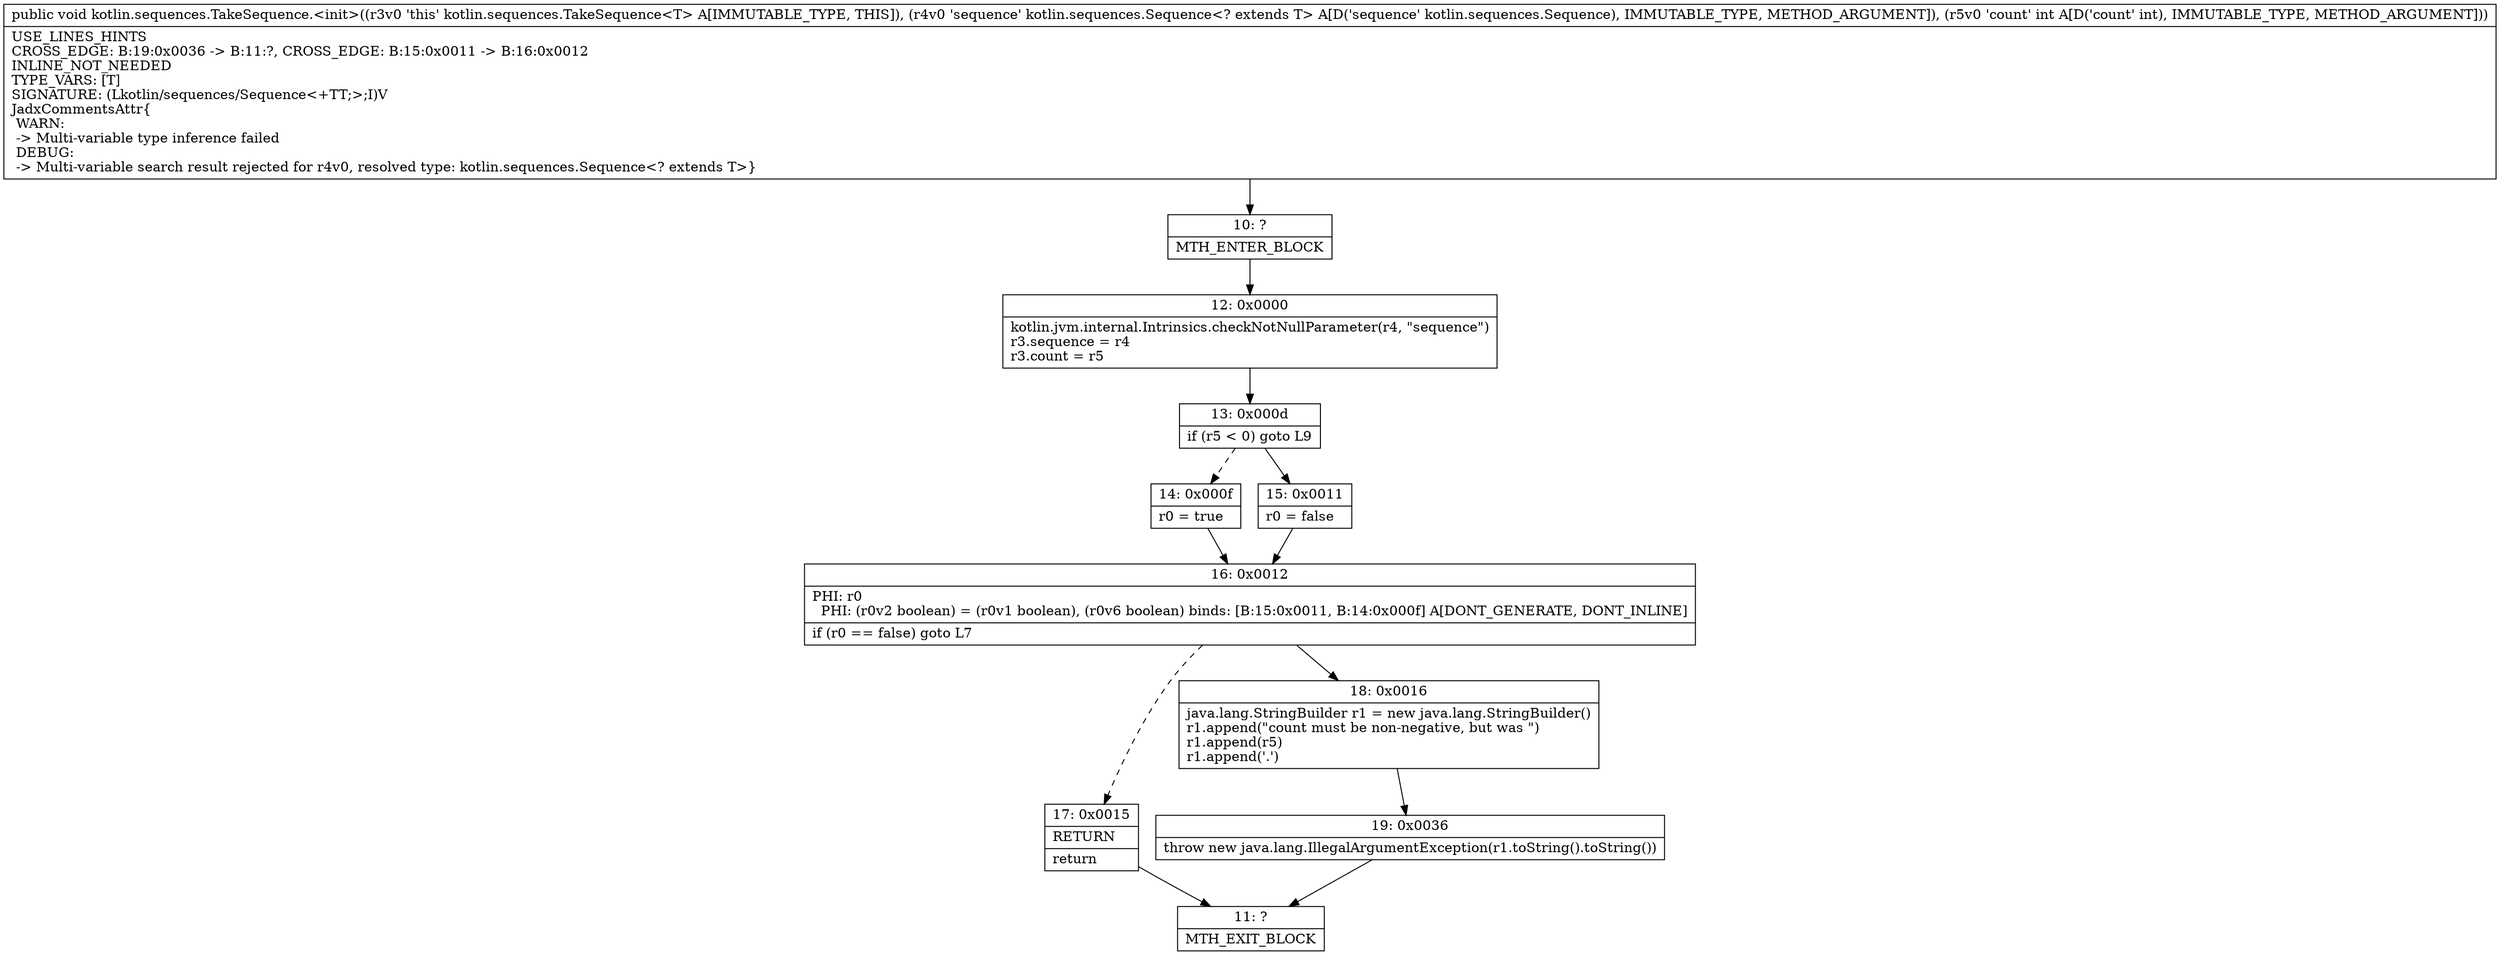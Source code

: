digraph "CFG forkotlin.sequences.TakeSequence.\<init\>(Lkotlin\/sequences\/Sequence;I)V" {
Node_10 [shape=record,label="{10\:\ ?|MTH_ENTER_BLOCK\l}"];
Node_12 [shape=record,label="{12\:\ 0x0000|kotlin.jvm.internal.Intrinsics.checkNotNullParameter(r4, \"sequence\")\lr3.sequence = r4\lr3.count = r5\l}"];
Node_13 [shape=record,label="{13\:\ 0x000d|if (r5 \< 0) goto L9\l}"];
Node_14 [shape=record,label="{14\:\ 0x000f|r0 = true\l}"];
Node_16 [shape=record,label="{16\:\ 0x0012|PHI: r0 \l  PHI: (r0v2 boolean) = (r0v1 boolean), (r0v6 boolean) binds: [B:15:0x0011, B:14:0x000f] A[DONT_GENERATE, DONT_INLINE]\l|if (r0 == false) goto L7\l}"];
Node_17 [shape=record,label="{17\:\ 0x0015|RETURN\l|return\l}"];
Node_11 [shape=record,label="{11\:\ ?|MTH_EXIT_BLOCK\l}"];
Node_18 [shape=record,label="{18\:\ 0x0016|java.lang.StringBuilder r1 = new java.lang.StringBuilder()\lr1.append(\"count must be non\-negative, but was \")\lr1.append(r5)\lr1.append('.')\l}"];
Node_19 [shape=record,label="{19\:\ 0x0036|throw new java.lang.IllegalArgumentException(r1.toString().toString())\l}"];
Node_15 [shape=record,label="{15\:\ 0x0011|r0 = false\l}"];
MethodNode[shape=record,label="{public void kotlin.sequences.TakeSequence.\<init\>((r3v0 'this' kotlin.sequences.TakeSequence\<T\> A[IMMUTABLE_TYPE, THIS]), (r4v0 'sequence' kotlin.sequences.Sequence\<? extends T\> A[D('sequence' kotlin.sequences.Sequence), IMMUTABLE_TYPE, METHOD_ARGUMENT]), (r5v0 'count' int A[D('count' int), IMMUTABLE_TYPE, METHOD_ARGUMENT]))  | USE_LINES_HINTS\lCROSS_EDGE: B:19:0x0036 \-\> B:11:?, CROSS_EDGE: B:15:0x0011 \-\> B:16:0x0012\lINLINE_NOT_NEEDED\lTYPE_VARS: [T]\lSIGNATURE: (Lkotlin\/sequences\/Sequence\<+TT;\>;I)V\lJadxCommentsAttr\{\l WARN: \l \-\> Multi\-variable type inference failed\l DEBUG: \l \-\> Multi\-variable search result rejected for r4v0, resolved type: kotlin.sequences.Sequence\<? extends T\>\}\l}"];
MethodNode -> Node_10;Node_10 -> Node_12;
Node_12 -> Node_13;
Node_13 -> Node_14[style=dashed];
Node_13 -> Node_15;
Node_14 -> Node_16;
Node_16 -> Node_17[style=dashed];
Node_16 -> Node_18;
Node_17 -> Node_11;
Node_18 -> Node_19;
Node_19 -> Node_11;
Node_15 -> Node_16;
}

